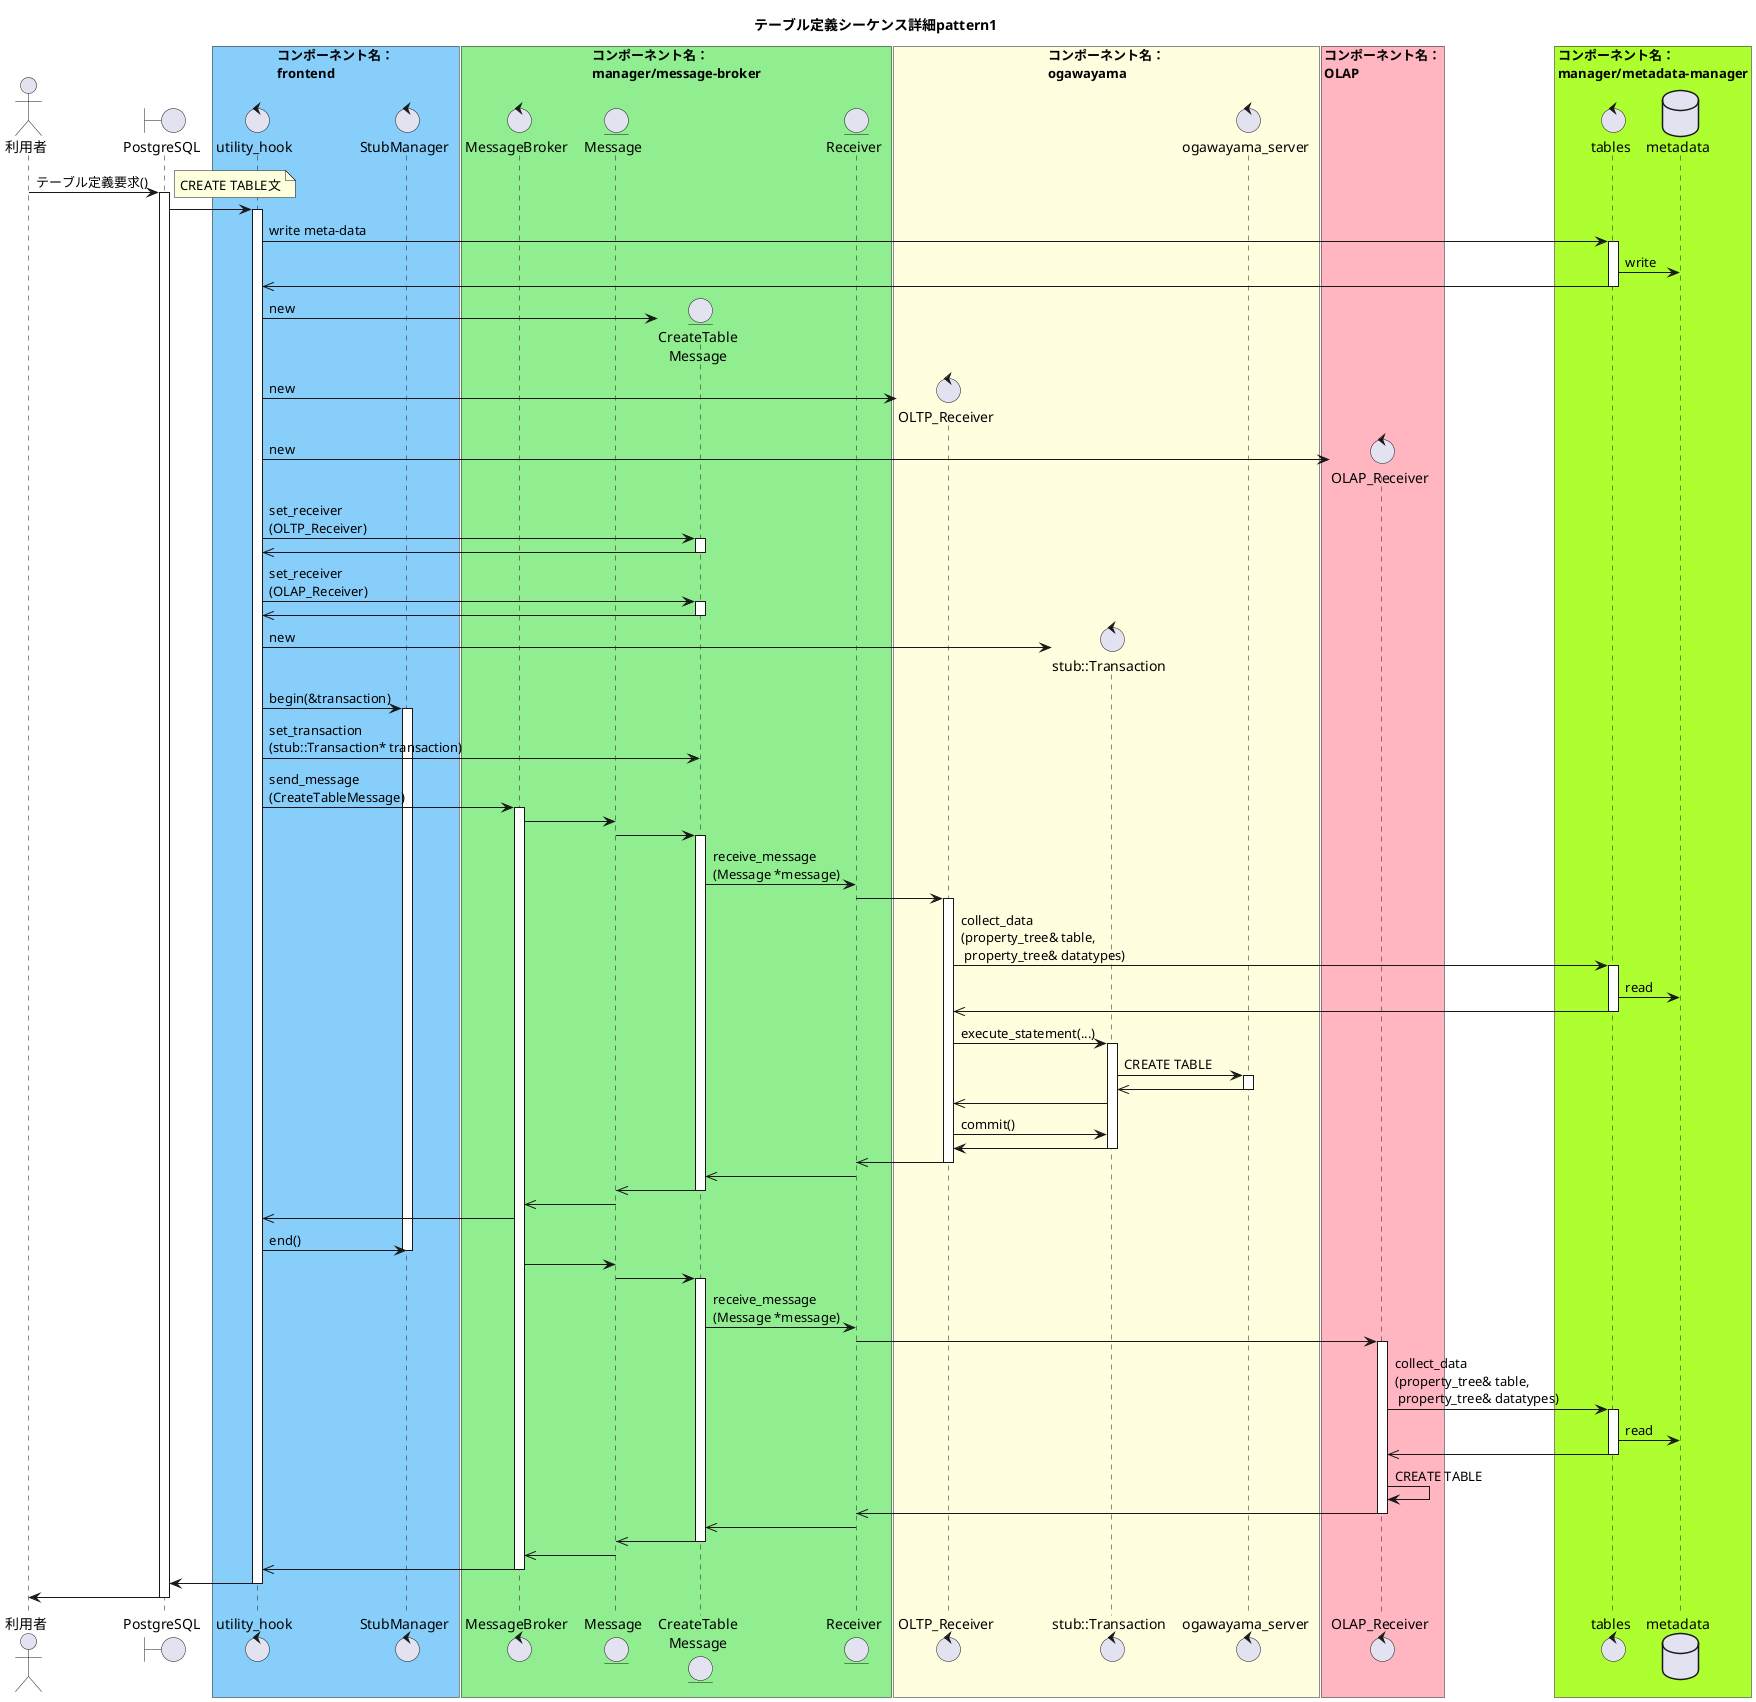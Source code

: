 
' =========================================================
' OLAP/OLTP
' =========================================================
@startuml テーブル定義シーケンス詳細pattern1

title テーブル定義シーケンス詳細pattern1

actor 利用者
boundary PostgreSQL

box "コンポーネント名：\nfrontend" #LightSkyBlue
control utility_hook
control StubManager
end box

box "コンポーネント名：\nmanager/message-broker" #LightGreen
control MessageBroker
entity Message
entity "CreateTable\nMessage" as concrete_message
entity Receiver
end box

box "コンポーネント名：\nogawayama" #LightYellow
control "OLTP_Receiver" as oltp_receiver
control "stub::Transaction" as tran
control ogawayama_server
end box

box "コンポーネント名：\nOLAP" #LightPink
control "OLAP_Receiver" as olap_receiver
end box

box "コンポーネント名：\nmanager/metadata-manager" #GreenYellow
control tables
database metadata
end box

利用者 -> PostgreSQL : テーブル定義要求()
activate PostgreSQL
note right
CREATE TABLE文
end note

PostgreSQL -> utility_hook
activate utility_hook
  ' write meta-data
  utility_hook -> tables : write meta-data
  activate tables
    tables -> metadata : write
    utility_hook <<- tables
  deactivate tables

  ' create objects
  create concrete_message
  utility_hook -> concrete_message : new
  create oltp_receiver
  utility_hook -> oltp_receiver : new
  create olap_receiver
  utility_hook -> olap_receiver : new

  ' set receiver
  utility_hook -> concrete_message : set_receiver\n(OLTP_Receiver)
  activate concrete_message
    utility_hook <<- concrete_message
  deactivate concrete_message
  utility_hook -> concrete_message : set_receiver\n(OLAP_Receiver)
  activate concrete_message
    utility_hook <<- concrete_message
  deactivate concrete_message

  ' begin transaction
  create tran
  utility_hook -> tran : new
  utility_hook -> StubManager : begin(&transaction)
  activate StubManager
  utility_hook -> concrete_message : set_transaction\n(stub::Transaction* transaction)

  ' send message to MessageBroker
  utility_hook -> MessageBroker : send_message\n(CreateTableMessage)
  activate MessageBroker

  ' execute command
  MessageBroker -> Message
  Message -> concrete_message
  activate concrete_message
    concrete_message -> Receiver : receive_message\n(Message *message)
    Receiver -> oltp_receiver
    activate oltp_receiver
      oltp_receiver -> tables : collect_data\n(property_tree& table,\n property_tree& datatypes)
      activate tables
        tables -> metadata : read
        oltp_receiver <<-tables
      deactivate tables
      oltp_receiver -> tran : execute_statement(...)
      activate tran
        tran -> ogawayama_server : CREATE TABLE
          activate ogawayama_server
            tran <<- ogawayama_server
          deactivate ogawayama_server
        oltp_receiver <<- tran
        oltp_receiver -> tran : commit()
        tran -> oltp_receiver
      deactivate tran
    Receiver <<- oltp_receiver
    deactivate oltp_receiver
    concrete_message <<- Receiver
  Message <<- concrete_message
  deactivate concrete_message
  MessageBroker <<- Message
  utility_hook <<- MessageBroker
  utility_hook -> StubManager : end()
  deactivate StubManager
  MessageBroker -> Message
  Message -> concrete_message
  activate concrete_message
    concrete_message -> Receiver : receive_message\n(Message *message)
    Receiver -> olap_receiver
    activate olap_receiver
      olap_receiver -> tables : collect_data\n(property_tree& table,\n property_tree& datatypes)
      activate tables
        tables -> metadata : read
        olap_receiver <<-tables
      deactivate tables
      olap_receiver -> olap_receiver : CREATE TABLE
      Receiver <<- olap_receiver
      deactivate olap_receiver
      concrete_message <<- Receiver
  Message <<- concrete_message
  deactivate concrete_message
  MessageBroker <<- Message
  utility_hook <<- MessageBroker
  deactivate MessageBroker
utility_hook -> PostgreSQL
deactivate utility_hook
PostgreSQL -> 利用者
deactivate PostgreSQL

@enduml
